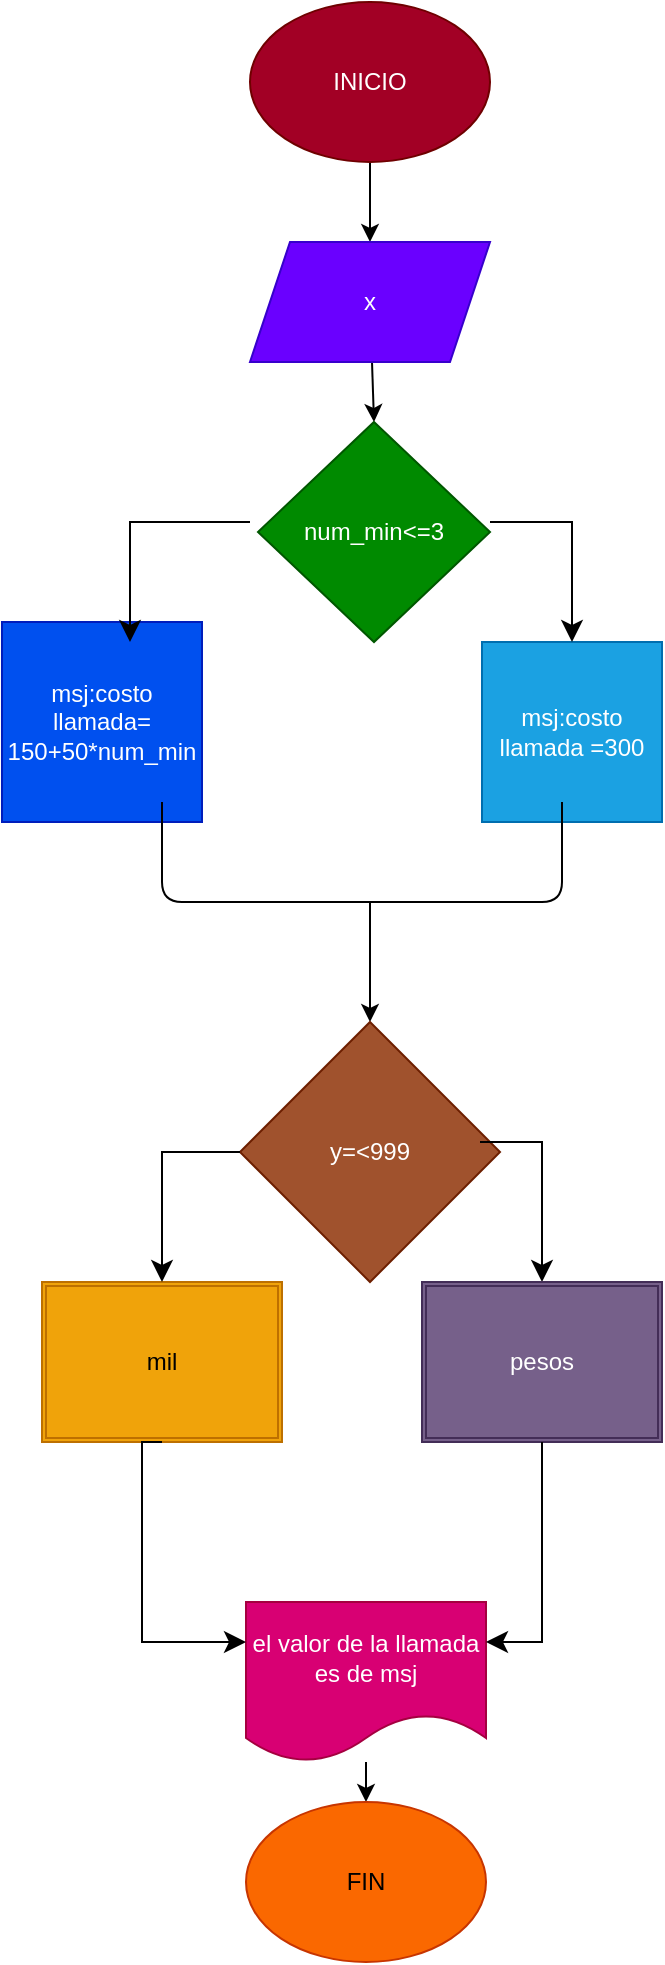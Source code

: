 <mxfile>
    <diagram id="9emfMG8jXrawerw_qzz4" name="Página-1">
        <mxGraphModel dx="667" dy="486" grid="1" gridSize="10" guides="1" tooltips="1" connect="1" arrows="1" fold="1" page="1" pageScale="1" pageWidth="827" pageHeight="1169" math="0" shadow="0">
            <root>
                <mxCell id="0"/>
                <mxCell id="1" parent="0"/>
                <mxCell id="20" style="edgeStyle=none;html=1;" parent="1" source="15" target="16" edge="1">
                    <mxGeometry relative="1" as="geometry"/>
                </mxCell>
                <mxCell id="15" value="INICIO" style="ellipse;whiteSpace=wrap;html=1;fillColor=#a20025;fontColor=#ffffff;strokeColor=#6F0000;" parent="1" vertex="1">
                    <mxGeometry x="354" y="110" width="120" height="80" as="geometry"/>
                </mxCell>
                <mxCell id="21" style="edgeStyle=none;html=1;entryX=0.5;entryY=0;entryDx=0;entryDy=0;" parent="1" source="16" target="17" edge="1">
                    <mxGeometry relative="1" as="geometry"/>
                </mxCell>
                <mxCell id="16" value="x" style="shape=parallelogram;perimeter=parallelogramPerimeter;whiteSpace=wrap;html=1;fixedSize=1;fillColor=#6a00ff;fontColor=#ffffff;strokeColor=#3700CC;" parent="1" vertex="1">
                    <mxGeometry x="354" y="230" width="120" height="60" as="geometry"/>
                </mxCell>
                <mxCell id="17" value="num_min&amp;lt;=3" style="rhombus;whiteSpace=wrap;html=1;fillColor=#008a00;fontColor=#ffffff;strokeColor=#005700;" parent="1" vertex="1">
                    <mxGeometry x="358" y="320" width="116" height="110" as="geometry"/>
                </mxCell>
                <mxCell id="18" value="msj:costo llamada=&lt;br&gt;150+50*num_min" style="whiteSpace=wrap;html=1;aspect=fixed;fillColor=#0050ef;fontColor=#ffffff;strokeColor=#001DBC;" parent="1" vertex="1">
                    <mxGeometry x="230" y="420" width="100" height="100" as="geometry"/>
                </mxCell>
                <mxCell id="19" value="msj:costo llamada =300" style="whiteSpace=wrap;html=1;aspect=fixed;fillColor=#1ba1e2;fontColor=#ffffff;strokeColor=#006EAF;" parent="1" vertex="1">
                    <mxGeometry x="470" y="430" width="90" height="90" as="geometry"/>
                </mxCell>
                <mxCell id="23" value="" style="edgeStyle=segmentEdgeStyle;endArrow=classic;html=1;curved=0;rounded=0;endSize=8;startSize=8;" parent="1" edge="1">
                    <mxGeometry width="50" height="50" relative="1" as="geometry">
                        <mxPoint x="354" y="370" as="sourcePoint"/>
                        <mxPoint x="294" y="430" as="targetPoint"/>
                    </mxGeometry>
                </mxCell>
                <mxCell id="24" value="" style="edgeStyle=segmentEdgeStyle;endArrow=classic;html=1;curved=0;rounded=0;endSize=8;startSize=8;" parent="1" target="19" edge="1">
                    <mxGeometry width="50" height="50" relative="1" as="geometry">
                        <mxPoint x="474" y="370" as="sourcePoint"/>
                        <mxPoint x="520" y="420" as="targetPoint"/>
                    </mxGeometry>
                </mxCell>
                <mxCell id="25" value="" style="endArrow=none;html=1;" parent="1" edge="1">
                    <mxGeometry width="50" height="50" relative="1" as="geometry">
                        <mxPoint x="420" y="560" as="sourcePoint"/>
                        <mxPoint x="310" y="510" as="targetPoint"/>
                        <Array as="points">
                            <mxPoint x="310" y="560"/>
                        </Array>
                    </mxGeometry>
                </mxCell>
                <mxCell id="26" value="" style="endArrow=none;html=1;" parent="1" edge="1">
                    <mxGeometry width="50" height="50" relative="1" as="geometry">
                        <mxPoint x="420" y="560" as="sourcePoint"/>
                        <mxPoint x="510" y="510" as="targetPoint"/>
                        <Array as="points">
                            <mxPoint x="510" y="560"/>
                        </Array>
                    </mxGeometry>
                </mxCell>
                <mxCell id="30" style="edgeStyle=none;html=1;" parent="1" source="28" target="29" edge="1">
                    <mxGeometry relative="1" as="geometry"/>
                </mxCell>
                <mxCell id="29" value="FIN" style="ellipse;whiteSpace=wrap;html=1;fillColor=#fa6800;fontColor=#000000;strokeColor=#C73500;" parent="1" vertex="1">
                    <mxGeometry x="352" y="1010" width="120" height="80" as="geometry"/>
                </mxCell>
                <mxCell id="32" value="" style="endArrow=classic;html=1;" parent="1" edge="1">
                    <mxGeometry width="50" height="50" relative="1" as="geometry">
                        <mxPoint x="414" y="560" as="sourcePoint"/>
                        <mxPoint x="414" y="620" as="targetPoint"/>
                    </mxGeometry>
                </mxCell>
                <mxCell id="33" value="y=&amp;lt;999" style="rhombus;whiteSpace=wrap;html=1;fillColor=#a0522d;fontColor=#ffffff;strokeColor=#6D1F00;" parent="1" vertex="1">
                    <mxGeometry x="349" y="620" width="130" height="130" as="geometry"/>
                </mxCell>
                <mxCell id="36" value="" style="edgeStyle=segmentEdgeStyle;endArrow=classic;html=1;curved=0;rounded=0;endSize=8;startSize=8;" parent="1" target="37" edge="1">
                    <mxGeometry width="50" height="50" relative="1" as="geometry">
                        <mxPoint x="469" y="680" as="sourcePoint"/>
                        <mxPoint x="544" y="760" as="targetPoint"/>
                    </mxGeometry>
                </mxCell>
                <mxCell id="37" value="pesos" style="shape=ext;double=1;rounded=0;whiteSpace=wrap;html=1;fillColor=#76608a;fontColor=#ffffff;strokeColor=#432D57;" parent="1" vertex="1">
                    <mxGeometry x="440" y="750" width="120" height="80" as="geometry"/>
                </mxCell>
                <mxCell id="39" value="mil" style="shape=ext;double=1;rounded=0;whiteSpace=wrap;html=1;fillColor=#f0a30a;fontColor=#000000;strokeColor=#BD7000;" parent="1" vertex="1">
                    <mxGeometry x="250" y="750" width="120" height="80" as="geometry"/>
                </mxCell>
                <mxCell id="40" value="" style="edgeStyle=segmentEdgeStyle;endArrow=classic;html=1;curved=0;rounded=0;endSize=8;startSize=8;exitX=0;exitY=0.5;exitDx=0;exitDy=0;" parent="1" source="33" edge="1" target="39">
                    <mxGeometry width="50" height="50" relative="1" as="geometry">
                        <mxPoint x="354" y="670" as="sourcePoint"/>
                        <mxPoint x="304" y="740" as="targetPoint"/>
                    </mxGeometry>
                </mxCell>
                <mxCell id="28" value="el valor de la llamada es de msj" style="shape=document;whiteSpace=wrap;html=1;boundedLbl=1;fillColor=#d80073;fontColor=#ffffff;strokeColor=#A50040;" parent="1" vertex="1">
                    <mxGeometry x="352" y="910" width="120" height="80" as="geometry"/>
                </mxCell>
                <mxCell id="43" value="" style="edgeStyle=segmentEdgeStyle;endArrow=classic;html=1;curved=0;rounded=0;endSize=8;startSize=8;exitX=0.5;exitY=1;exitDx=0;exitDy=0;entryX=0;entryY=0.25;entryDx=0;entryDy=0;" edge="1" parent="1" source="39" target="28">
                    <mxGeometry width="50" height="50" relative="1" as="geometry">
                        <mxPoint x="180" y="930" as="sourcePoint"/>
                        <mxPoint x="300" y="930" as="targetPoint"/>
                        <Array as="points">
                            <mxPoint x="300" y="830"/>
                            <mxPoint x="300" y="930"/>
                        </Array>
                    </mxGeometry>
                </mxCell>
                <mxCell id="45" value="" style="edgeStyle=segmentEdgeStyle;endArrow=classic;html=1;curved=0;rounded=0;endSize=8;startSize=8;entryX=1;entryY=0.25;entryDx=0;entryDy=0;exitX=0.5;exitY=1;exitDx=0;exitDy=0;" edge="1" parent="1" source="37" target="28">
                    <mxGeometry width="50" height="50" relative="1" as="geometry">
                        <mxPoint x="560" y="840" as="sourcePoint"/>
                        <mxPoint x="570" y="960" as="targetPoint"/>
                        <Array as="points">
                            <mxPoint x="500" y="930"/>
                        </Array>
                    </mxGeometry>
                </mxCell>
            </root>
        </mxGraphModel>
    </diagram>
</mxfile>